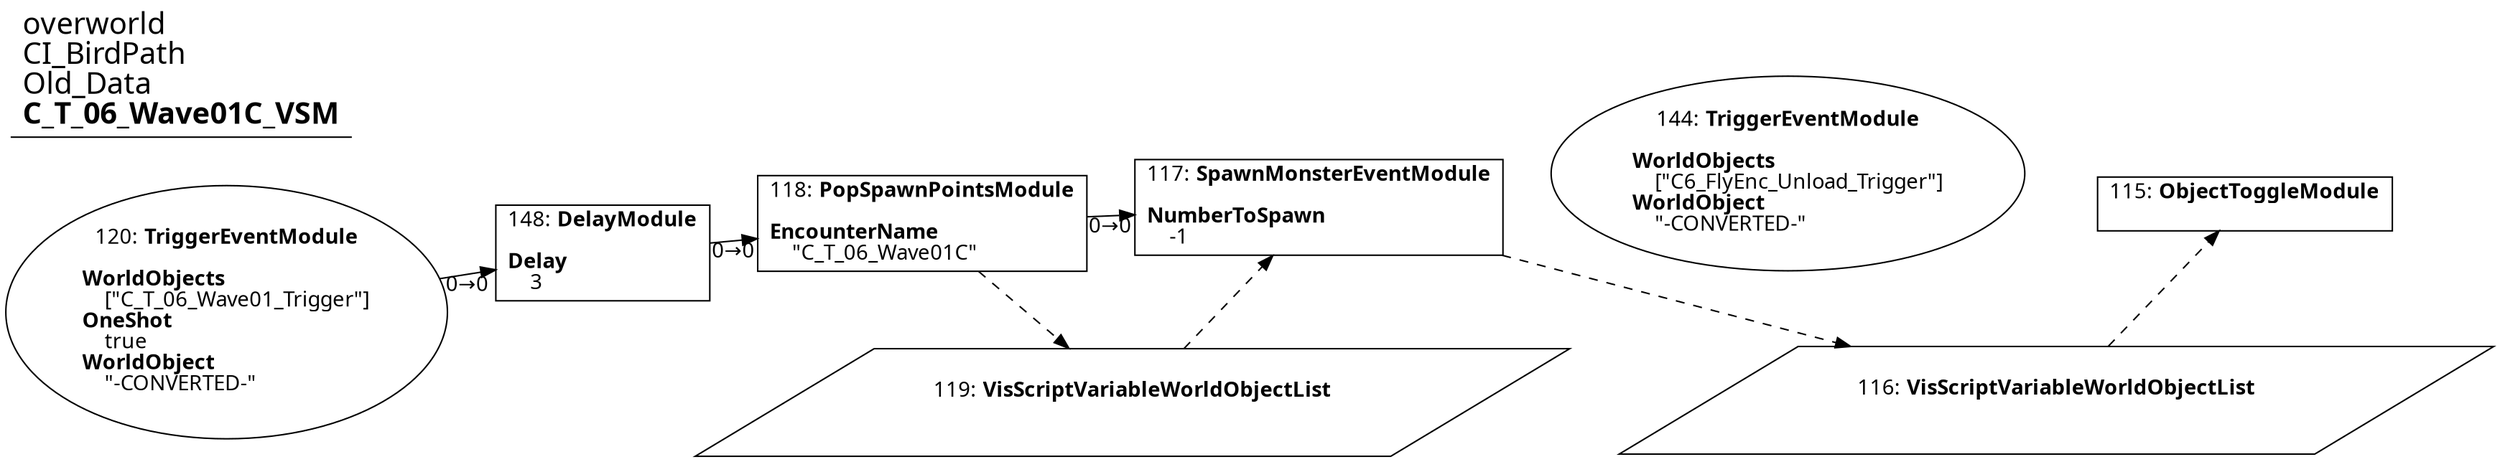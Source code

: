 digraph {
    layout = fdp;
    overlap = prism;
    sep = "+16";
    splines = spline;

    node [ shape = box ];

    graph [ fontname = "Segoe UI" ];
    node [ fontname = "Segoe UI" ];
    edge [ fontname = "Segoe UI" ];

    115 [ label = <115: <b>ObjectToggleModule</b><br/><br/>> ];
    115 [ pos = "1.146,-2.5370002!" ];
    116 -> 115 [ style = dashed ];

    116 [ label = <116: <b>VisScriptVariableWorldObjectList</b><br/><br/>> ];
    116 [ shape = parallelogram ]
    116 [ pos = "0.86300004,-2.7680001!" ];

    117 [ label = <117: <b>SpawnMonsterEventModule</b><br/><br/><b>NumberToSpawn</b><br align="left"/>    -1<br align="left"/>> ];
    117 [ pos = "0.47900003,-2.5660002!" ];
    119 -> 117 [ style = dashed ];
    117 -> 116 [ style = dashed ];

    118 [ label = <118: <b>PopSpawnPointsModule</b><br/><br/><b>EncounterName</b><br align="left"/>    &quot;C_T_06_Wave01C&quot;<br align="left"/>> ];
    118 [ pos = "0.022000002,-2.5660002!" ];
    118 -> 117 [ label = "0→0" ];
    118 -> 119 [ style = dashed ];

    119 [ label = <119: <b>VisScriptVariableWorldObjectList</b><br/><br/>> ];
    119 [ shape = parallelogram ]
    119 [ pos = "0.27600002,-2.686!" ];

    120 [ label = <120: <b>TriggerEventModule</b><br/><br/><b>WorldObjects</b><br align="left"/>    [&quot;C_T_06_Wave01_Trigger&quot;]<br align="left"/><b>OneShot</b><br align="left"/>    true<br align="left"/><b>WorldObject</b><br align="left"/>    &quot;-CONVERTED-&quot;<br align="left"/>> ];
    120 [ shape = oval ]
    120 [ pos = "-0.467,-2.5660002!" ];
    120 -> 148 [ label = "0→0" ];

    144 [ label = <144: <b>TriggerEventModule</b><br/><br/><b>WorldObjects</b><br align="left"/>    [&quot;C6_FlyEnc_Unload_Trigger&quot;]<br align="left"/><b>WorldObject</b><br align="left"/>    &quot;-CONVERTED-&quot;<br align="left"/>> ];
    144 [ shape = oval ]
    144 [ pos = "0.89900005,-2.5370002!" ];

    148 [ label = <148: <b>DelayModule</b><br/><br/><b>Delay</b><br align="left"/>    3<br align="left"/>> ];
    148 [ pos = "-0.16700001,-2.5660002!" ];
    148 -> 118 [ label = "0→0" ];

    title [ pos = "-0.46800002,-2.536!" ];
    title [ shape = underline ];
    title [ label = <<font point-size="20">overworld<br align="left"/>CI_BirdPath<br align="left"/>Old_Data<br align="left"/><b>C_T_06_Wave01C_VSM</b><br align="left"/></font>> ];
}
